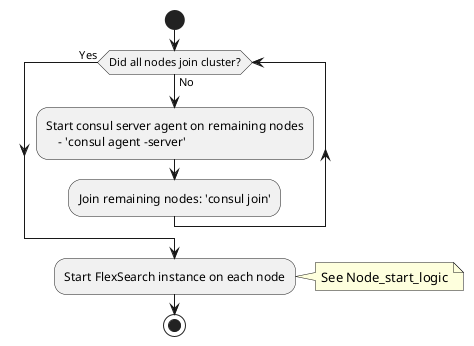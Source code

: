 @startuml
start

while (Did all nodes join cluster?) is (No)
    :Start consul server agent on remaining nodes
        - 'consul agent -server';
    :Join remaining nodes: 'consul join';
endwhile (Yes)

:Start FlexSearch instance on each node;
    note right
        See Node_start_logic
    endnote

stop
@enduml